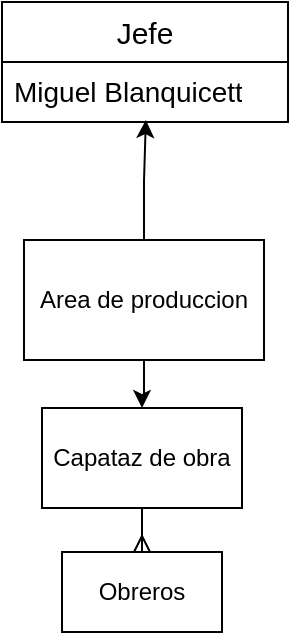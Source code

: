 <mxfile version="21.4.0" type="github">
  <diagram id="R2lEEEUBdFMjLlhIrx00" name="Page-1">
    <mxGraphModel dx="794" dy="345" grid="1" gridSize="10" guides="1" tooltips="1" connect="1" arrows="1" fold="1" page="1" pageScale="1" pageWidth="850" pageHeight="1100" math="0" shadow="0" extFonts="Permanent Marker^https://fonts.googleapis.com/css?family=Permanent+Marker">
      <root>
        <mxCell id="0" />
        <mxCell id="1" parent="0" />
        <mxCell id="fd2rfv2mPa3jeMTykctJ-2" value="&lt;font style=&quot;font-size: 15px;&quot;&gt;Jefe&lt;/font&gt;" style="swimlane;fontStyle=0;childLayout=stackLayout;horizontal=1;startSize=30;horizontalStack=0;resizeParent=1;resizeParentMax=0;resizeLast=0;collapsible=1;marginBottom=0;whiteSpace=wrap;html=1;" vertex="1" parent="1">
          <mxGeometry x="329" y="239" width="143" height="60" as="geometry" />
        </mxCell>
        <mxCell id="fd2rfv2mPa3jeMTykctJ-3" value="Miguel Blanquicett" style="text;strokeColor=none;fillColor=none;align=left;verticalAlign=middle;spacingLeft=4;spacingRight=4;overflow=hidden;points=[[0,0.5],[1,0.5]];portConstraint=eastwest;rotatable=0;whiteSpace=wrap;html=1;fontSize=14;" vertex="1" parent="fd2rfv2mPa3jeMTykctJ-2">
          <mxGeometry y="30" width="143" height="30" as="geometry" />
        </mxCell>
        <mxCell id="fd2rfv2mPa3jeMTykctJ-13" value="" style="edgeStyle=orthogonalEdgeStyle;rounded=0;orthogonalLoop=1;jettySize=auto;html=1;endArrow=ERmany;endFill=0;" edge="1" parent="1" source="fd2rfv2mPa3jeMTykctJ-8" target="fd2rfv2mPa3jeMTykctJ-12">
          <mxGeometry relative="1" as="geometry" />
        </mxCell>
        <mxCell id="fd2rfv2mPa3jeMTykctJ-19" value="" style="edgeStyle=orthogonalEdgeStyle;rounded=0;orthogonalLoop=1;jettySize=auto;html=1;" edge="1" parent="1" source="fd2rfv2mPa3jeMTykctJ-18" target="fd2rfv2mPa3jeMTykctJ-8">
          <mxGeometry relative="1" as="geometry" />
        </mxCell>
        <mxCell id="fd2rfv2mPa3jeMTykctJ-8" value="Capataz de obra" style="rounded=0;whiteSpace=wrap;html=1;" vertex="1" parent="1">
          <mxGeometry x="349" y="442" width="100" height="50" as="geometry" />
        </mxCell>
        <mxCell id="fd2rfv2mPa3jeMTykctJ-12" value="Obreros" style="whiteSpace=wrap;html=1;rounded=0;" vertex="1" parent="1">
          <mxGeometry x="359" y="514" width="80" height="40" as="geometry" />
        </mxCell>
        <mxCell id="fd2rfv2mPa3jeMTykctJ-22" style="edgeStyle=orthogonalEdgeStyle;rounded=0;orthogonalLoop=1;jettySize=auto;html=1;entryX=0.503;entryY=0.967;entryDx=0;entryDy=0;entryPerimeter=0;" edge="1" parent="1" source="fd2rfv2mPa3jeMTykctJ-18" target="fd2rfv2mPa3jeMTykctJ-3">
          <mxGeometry relative="1" as="geometry" />
        </mxCell>
        <mxCell id="fd2rfv2mPa3jeMTykctJ-18" value="Area de produccion" style="whiteSpace=wrap;html=1;rounded=0;" vertex="1" parent="1">
          <mxGeometry x="340" y="358" width="120" height="60" as="geometry" />
        </mxCell>
      </root>
    </mxGraphModel>
  </diagram>
</mxfile>
